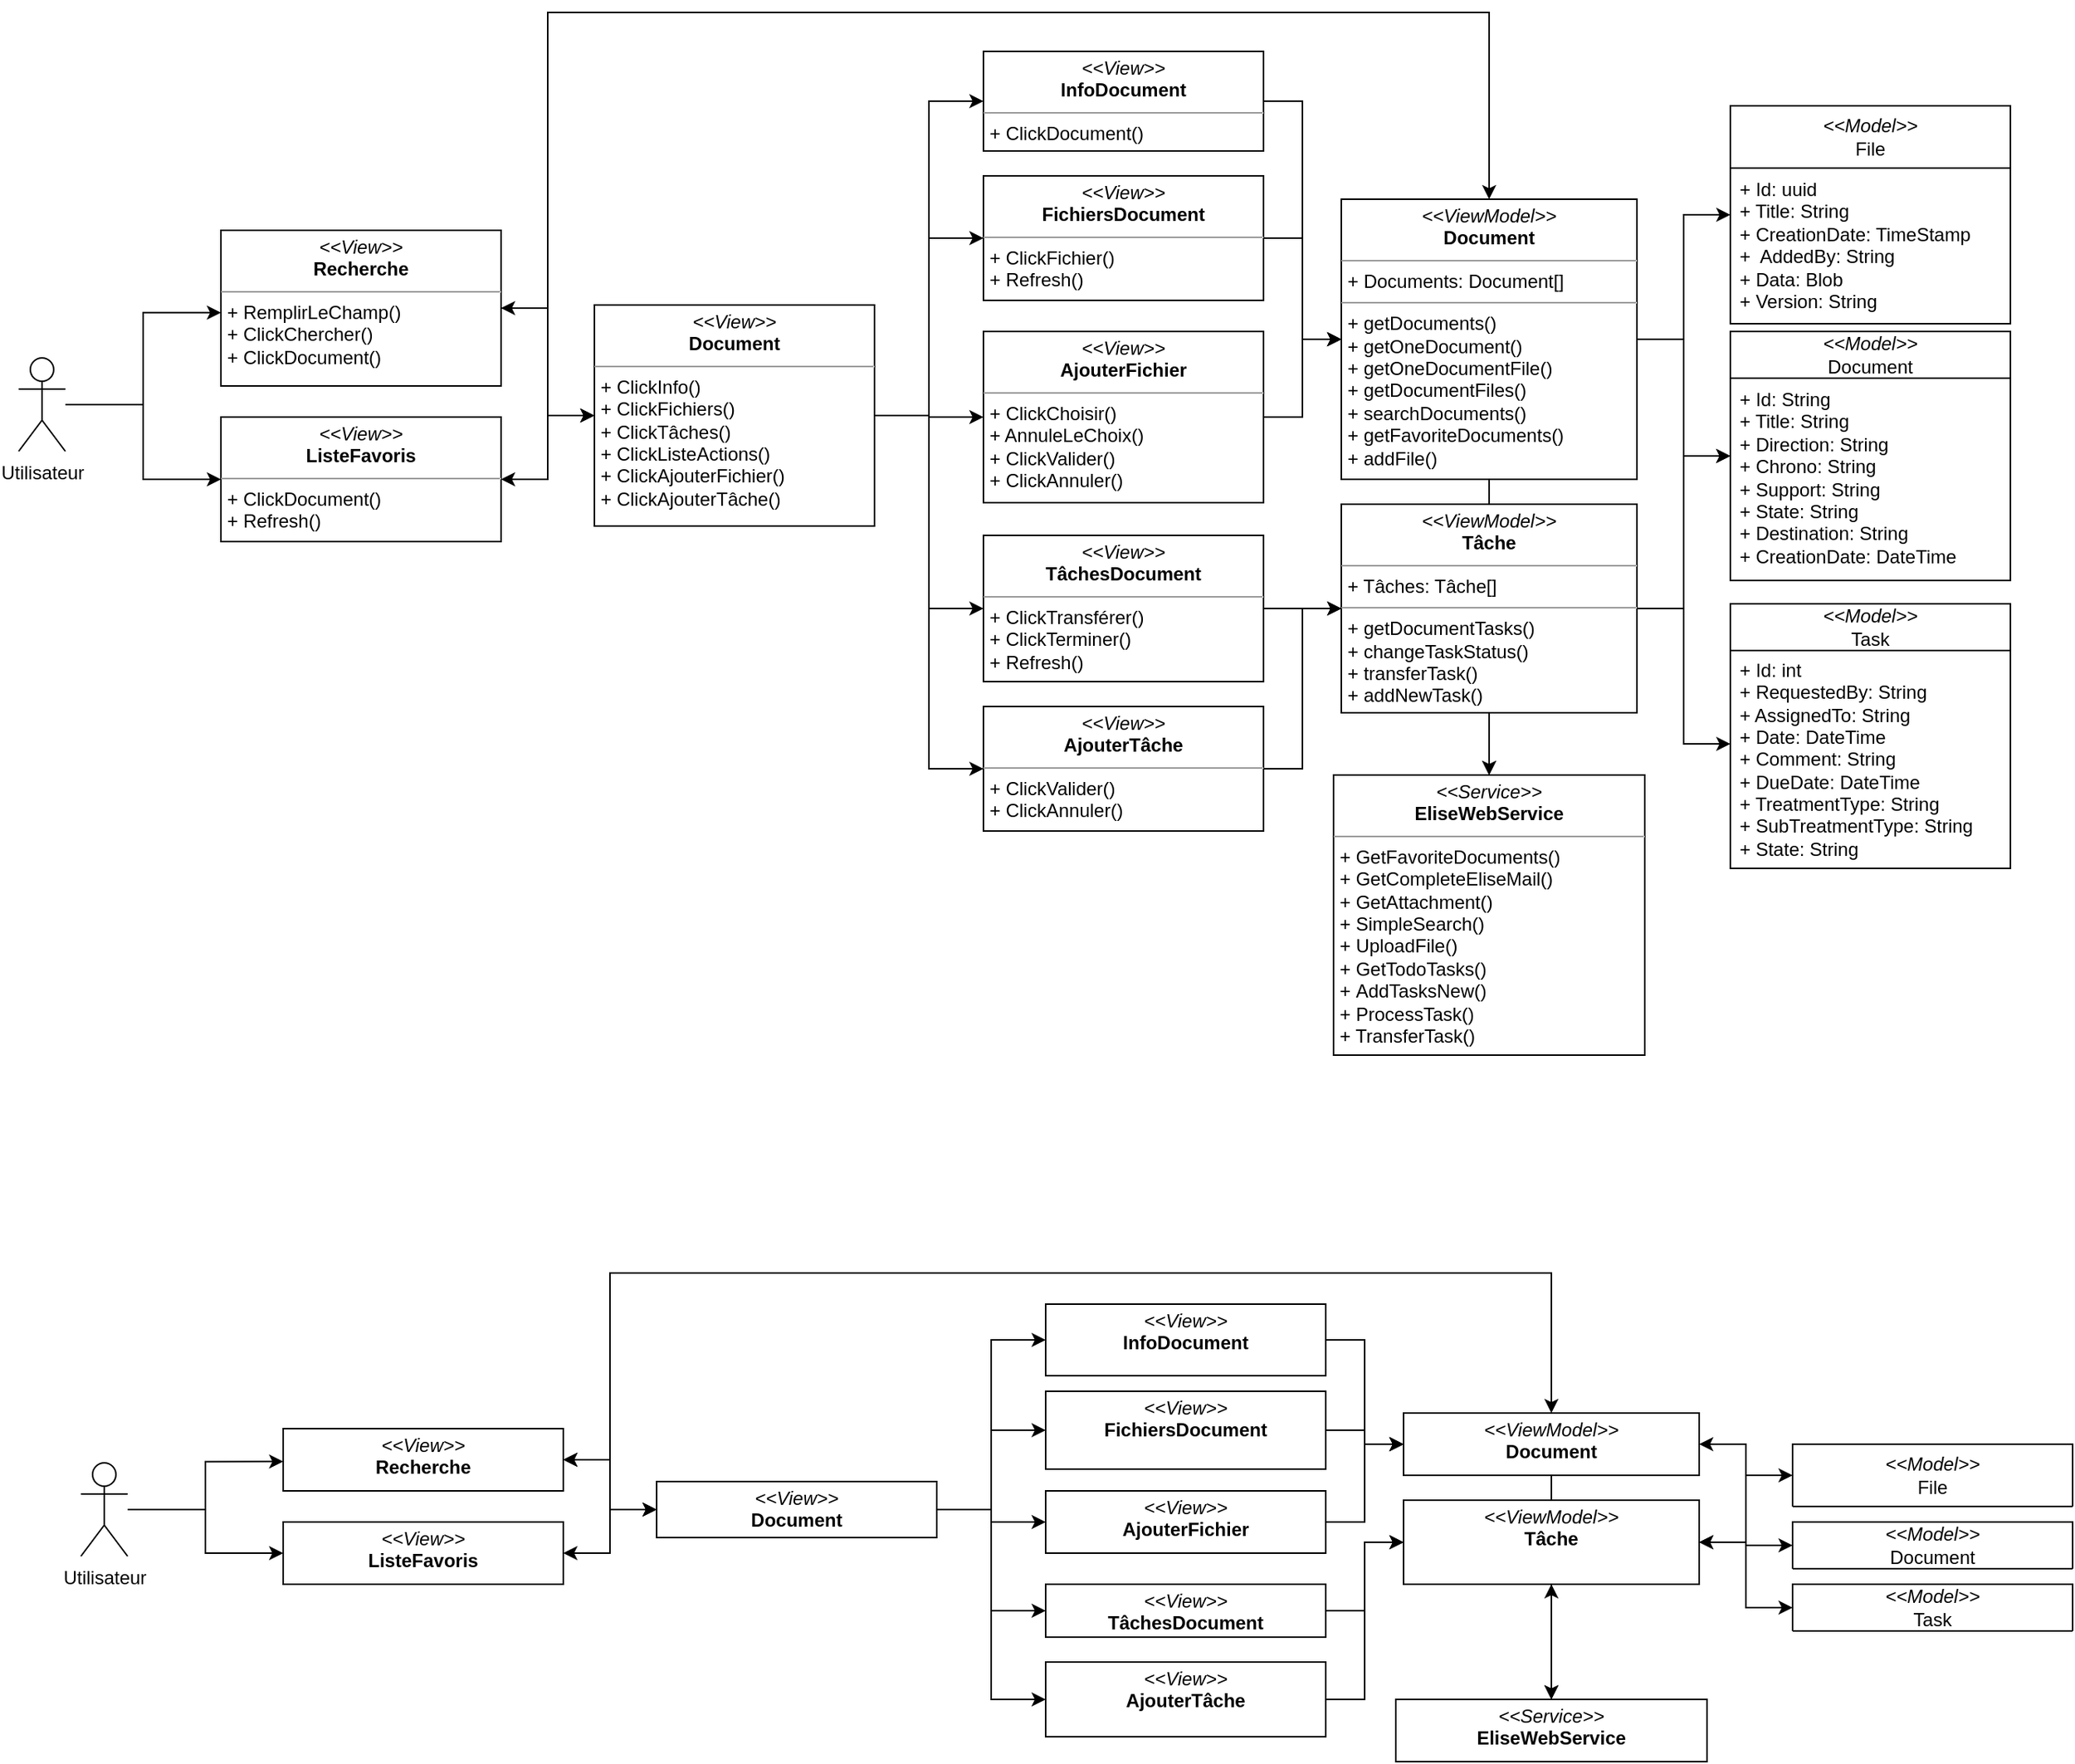 <mxfile version="21.1.2" type="device">
  <diagram name="Page-1" id="XX8N3Hjwu2qXaASmYmDw">
    <mxGraphModel dx="1968" dy="1280" grid="1" gridSize="10" guides="1" tooltips="1" connect="1" arrows="1" fold="1" page="1" pageScale="1" pageWidth="827" pageHeight="1169" math="0" shadow="0">
      <root>
        <mxCell id="0" />
        <mxCell id="1" parent="0" />
        <mxCell id="rMpXCEnxsmiDby_Q_mHy-1" style="edgeStyle=orthogonalEdgeStyle;rounded=0;orthogonalLoop=1;jettySize=auto;html=1;entryX=0;entryY=0.5;entryDx=0;entryDy=0;" parent="1" source="rMpXCEnxsmiDby_Q_mHy-2" target="rMpXCEnxsmiDby_Q_mHy-8" edge="1">
          <mxGeometry relative="1" as="geometry" />
        </mxCell>
        <mxCell id="rMpXCEnxsmiDby_Q_mHy-44" style="edgeStyle=orthogonalEdgeStyle;rounded=0;orthogonalLoop=1;jettySize=auto;html=1;entryX=0;entryY=0.529;entryDx=0;entryDy=0;entryPerimeter=0;" parent="1" source="rMpXCEnxsmiDby_Q_mHy-2" target="rMpXCEnxsmiDby_Q_mHy-43" edge="1">
          <mxGeometry relative="1" as="geometry" />
        </mxCell>
        <mxCell id="rMpXCEnxsmiDby_Q_mHy-2" value="Utilisateur" style="shape=umlActor;verticalLabelPosition=bottom;verticalAlign=top;html=1;outlineConnect=0;" parent="1" vertex="1">
          <mxGeometry x="60" y="262" width="30" height="60" as="geometry" />
        </mxCell>
        <mxCell id="rMpXCEnxsmiDby_Q_mHy-49" style="edgeStyle=orthogonalEdgeStyle;rounded=0;orthogonalLoop=1;jettySize=auto;html=1;entryX=0;entryY=0.5;entryDx=0;entryDy=0;startArrow=classic;startFill=1;" parent="1" source="rMpXCEnxsmiDby_Q_mHy-8" target="rMpXCEnxsmiDby_Q_mHy-47" edge="1">
          <mxGeometry relative="1" as="geometry" />
        </mxCell>
        <mxCell id="rMpXCEnxsmiDby_Q_mHy-8" value="&lt;p style=&quot;margin:0px;margin-top:4px;text-align:center;&quot;&gt;&lt;i&gt;&amp;lt;&amp;lt;View&amp;gt;&amp;gt;&lt;/i&gt;&lt;br&gt;&lt;b&gt;ListeFavoris&lt;/b&gt;&lt;/p&gt;&lt;hr style=&quot;border-color: var(--border-color);&quot; size=&quot;1&quot;&gt;&lt;p style=&quot;border-color: var(--border-color); margin: 0px 0px 0px 4px;&quot;&gt;+ ClickDocument()&lt;/p&gt;&lt;p style=&quot;border-color: var(--border-color); margin: 0px 0px 0px 4px;&quot;&gt;+ Refresh()&lt;/p&gt;" style="verticalAlign=top;align=left;overflow=fill;fontSize=12;fontFamily=Helvetica;html=1;whiteSpace=wrap;" parent="1" vertex="1">
          <mxGeometry x="190" y="300" width="180" height="80" as="geometry" />
        </mxCell>
        <mxCell id="rMpXCEnxsmiDby_Q_mHy-48" style="edgeStyle=orthogonalEdgeStyle;rounded=0;orthogonalLoop=1;jettySize=auto;html=1;startArrow=classic;startFill=1;" parent="1" source="rMpXCEnxsmiDby_Q_mHy-43" target="rMpXCEnxsmiDby_Q_mHy-47" edge="1">
          <mxGeometry relative="1" as="geometry" />
        </mxCell>
        <mxCell id="rMpXCEnxsmiDby_Q_mHy-75" style="edgeStyle=orthogonalEdgeStyle;rounded=0;orthogonalLoop=1;jettySize=auto;html=1;entryX=0.5;entryY=0;entryDx=0;entryDy=0;" parent="1" source="rMpXCEnxsmiDby_Q_mHy-43" target="rMpXCEnxsmiDby_Q_mHy-62" edge="1">
          <mxGeometry relative="1" as="geometry">
            <Array as="points">
              <mxPoint x="400" y="230" />
              <mxPoint x="400" y="40" />
              <mxPoint x="1005" y="40" />
            </Array>
          </mxGeometry>
        </mxCell>
        <mxCell id="rMpXCEnxsmiDby_Q_mHy-43" value="&lt;p style=&quot;margin:0px;margin-top:4px;text-align:center;&quot;&gt;&lt;i&gt;&amp;lt;&amp;lt;View&amp;gt;&amp;gt;&lt;/i&gt;&lt;br&gt;&lt;b&gt;Recherche&lt;/b&gt;&lt;/p&gt;&lt;hr style=&quot;border-color: var(--border-color);&quot; size=&quot;1&quot;&gt;&lt;p style=&quot;border-color: var(--border-color); margin: 0px 0px 0px 4px;&quot;&gt;+ RemplirLeChamp()&lt;/p&gt;&lt;p style=&quot;border-color: var(--border-color); margin: 0px 0px 0px 4px;&quot;&gt;+ ClickChercher()&lt;/p&gt;&lt;p style=&quot;border-color: var(--border-color); margin: 0px 0px 0px 4px;&quot;&gt;+ ClickDocument()&lt;/p&gt;" style="verticalAlign=top;align=left;overflow=fill;fontSize=12;fontFamily=Helvetica;html=1;whiteSpace=wrap;" parent="1" vertex="1">
          <mxGeometry x="190" y="180" width="180" height="100" as="geometry" />
        </mxCell>
        <mxCell id="rMpXCEnxsmiDby_Q_mHy-53" style="edgeStyle=orthogonalEdgeStyle;rounded=0;orthogonalLoop=1;jettySize=auto;html=1;entryX=0;entryY=0.5;entryDx=0;entryDy=0;" parent="1" source="rMpXCEnxsmiDby_Q_mHy-47" target="rMpXCEnxsmiDby_Q_mHy-51" edge="1">
          <mxGeometry relative="1" as="geometry" />
        </mxCell>
        <mxCell id="rMpXCEnxsmiDby_Q_mHy-54" style="edgeStyle=orthogonalEdgeStyle;rounded=0;orthogonalLoop=1;jettySize=auto;html=1;entryX=0;entryY=0.5;entryDx=0;entryDy=0;" parent="1" source="rMpXCEnxsmiDby_Q_mHy-47" target="rMpXCEnxsmiDby_Q_mHy-50" edge="1">
          <mxGeometry relative="1" as="geometry" />
        </mxCell>
        <mxCell id="rMpXCEnxsmiDby_Q_mHy-55" style="edgeStyle=orthogonalEdgeStyle;rounded=0;orthogonalLoop=1;jettySize=auto;html=1;entryX=0;entryY=0.5;entryDx=0;entryDy=0;" parent="1" source="rMpXCEnxsmiDby_Q_mHy-47" target="rMpXCEnxsmiDby_Q_mHy-52" edge="1">
          <mxGeometry relative="1" as="geometry" />
        </mxCell>
        <mxCell id="rMpXCEnxsmiDby_Q_mHy-59" style="edgeStyle=orthogonalEdgeStyle;rounded=0;orthogonalLoop=1;jettySize=auto;html=1;entryX=0;entryY=0.5;entryDx=0;entryDy=0;" parent="1" source="rMpXCEnxsmiDby_Q_mHy-47" target="rMpXCEnxsmiDby_Q_mHy-56" edge="1">
          <mxGeometry relative="1" as="geometry" />
        </mxCell>
        <mxCell id="rMpXCEnxsmiDby_Q_mHy-60" style="edgeStyle=orthogonalEdgeStyle;rounded=0;orthogonalLoop=1;jettySize=auto;html=1;entryX=0;entryY=0.5;entryDx=0;entryDy=0;" parent="1" source="rMpXCEnxsmiDby_Q_mHy-47" target="rMpXCEnxsmiDby_Q_mHy-57" edge="1">
          <mxGeometry relative="1" as="geometry" />
        </mxCell>
        <mxCell id="rMpXCEnxsmiDby_Q_mHy-47" value="&lt;p style=&quot;margin:0px;margin-top:4px;text-align:center;&quot;&gt;&lt;i&gt;&amp;lt;&amp;lt;View&amp;gt;&amp;gt;&lt;/i&gt;&lt;br&gt;&lt;b&gt;Document&lt;/b&gt;&lt;/p&gt;&lt;hr style=&quot;border-color: var(--border-color);&quot; size=&quot;1&quot;&gt;&lt;p style=&quot;border-color: var(--border-color); margin: 0px 0px 0px 4px;&quot;&gt;+ ClickInfo()&lt;/p&gt;&lt;p style=&quot;border-color: var(--border-color); margin: 0px 0px 0px 4px;&quot;&gt;+ ClickFichiers()&lt;/p&gt;&lt;p style=&quot;border-color: var(--border-color); margin: 0px 0px 0px 4px;&quot;&gt;+ ClickTâches()&lt;/p&gt;&lt;p style=&quot;border-color: var(--border-color); margin: 0px 0px 0px 4px;&quot;&gt;+ ClickListeActions()&lt;/p&gt;&lt;p style=&quot;border-color: var(--border-color); margin: 0px 0px 0px 4px;&quot;&gt;+ ClickAjouterFichier()&lt;/p&gt;&lt;p style=&quot;border-color: var(--border-color); margin: 0px 0px 0px 4px;&quot;&gt;+ ClickAjouterTâche()&lt;/p&gt;" style="verticalAlign=top;align=left;overflow=fill;fontSize=12;fontFamily=Helvetica;html=1;whiteSpace=wrap;" parent="1" vertex="1">
          <mxGeometry x="430" y="228" width="180" height="142" as="geometry" />
        </mxCell>
        <mxCell id="rMpXCEnxsmiDby_Q_mHy-72" style="edgeStyle=orthogonalEdgeStyle;rounded=0;orthogonalLoop=1;jettySize=auto;html=1;entryX=0;entryY=0.5;entryDx=0;entryDy=0;" parent="1" source="rMpXCEnxsmiDby_Q_mHy-50" target="rMpXCEnxsmiDby_Q_mHy-62" edge="1">
          <mxGeometry relative="1" as="geometry" />
        </mxCell>
        <mxCell id="rMpXCEnxsmiDby_Q_mHy-50" value="&lt;p style=&quot;margin:0px;margin-top:4px;text-align:center;&quot;&gt;&lt;i&gt;&amp;lt;&amp;lt;View&amp;gt;&amp;gt;&lt;/i&gt;&lt;br&gt;&lt;b&gt;InfoDocument&lt;/b&gt;&lt;/p&gt;&lt;hr style=&quot;border-color: var(--border-color);&quot; size=&quot;1&quot;&gt;&lt;p style=&quot;border-color: var(--border-color); margin: 0px 0px 0px 4px;&quot;&gt;+ ClickDocument()&lt;/p&gt;" style="verticalAlign=top;align=left;overflow=fill;fontSize=12;fontFamily=Helvetica;html=1;whiteSpace=wrap;" parent="1" vertex="1">
          <mxGeometry x="680" y="65" width="180" height="64" as="geometry" />
        </mxCell>
        <mxCell id="rMpXCEnxsmiDby_Q_mHy-71" style="edgeStyle=orthogonalEdgeStyle;rounded=0;orthogonalLoop=1;jettySize=auto;html=1;entryX=0;entryY=0.5;entryDx=0;entryDy=0;" parent="1" source="rMpXCEnxsmiDby_Q_mHy-51" target="rMpXCEnxsmiDby_Q_mHy-62" edge="1">
          <mxGeometry relative="1" as="geometry" />
        </mxCell>
        <mxCell id="rMpXCEnxsmiDby_Q_mHy-51" value="&lt;p style=&quot;margin:0px;margin-top:4px;text-align:center;&quot;&gt;&lt;i&gt;&amp;lt;&amp;lt;View&amp;gt;&amp;gt;&lt;/i&gt;&lt;br&gt;&lt;b&gt;FichiersDocument&lt;/b&gt;&lt;/p&gt;&lt;hr style=&quot;border-color: var(--border-color);&quot; size=&quot;1&quot;&gt;&lt;p style=&quot;border-color: var(--border-color); margin: 0px 0px 0px 4px;&quot;&gt;+ ClickFichier()&lt;/p&gt;&lt;p style=&quot;border-color: var(--border-color); margin: 0px 0px 0px 4px;&quot;&gt;+ Refresh()&lt;/p&gt;" style="verticalAlign=top;align=left;overflow=fill;fontSize=12;fontFamily=Helvetica;html=1;whiteSpace=wrap;" parent="1" vertex="1">
          <mxGeometry x="680" y="145" width="180" height="80" as="geometry" />
        </mxCell>
        <mxCell id="rMpXCEnxsmiDby_Q_mHy-70" style="edgeStyle=orthogonalEdgeStyle;rounded=0;orthogonalLoop=1;jettySize=auto;html=1;entryX=0;entryY=0.5;entryDx=0;entryDy=0;" parent="1" source="rMpXCEnxsmiDby_Q_mHy-52" target="rMpXCEnxsmiDby_Q_mHy-68" edge="1">
          <mxGeometry relative="1" as="geometry" />
        </mxCell>
        <mxCell id="rMpXCEnxsmiDby_Q_mHy-52" value="&lt;p style=&quot;margin:0px;margin-top:4px;text-align:center;&quot;&gt;&lt;i&gt;&amp;lt;&amp;lt;View&amp;gt;&amp;gt;&lt;/i&gt;&lt;br&gt;&lt;b&gt;TâchesDocument&lt;/b&gt;&lt;/p&gt;&lt;hr style=&quot;border-color: var(--border-color);&quot; size=&quot;1&quot;&gt;&lt;p style=&quot;border-color: var(--border-color); margin: 0px 0px 0px 4px;&quot;&gt;+ ClickTransférer()&lt;/p&gt;&lt;p style=&quot;border-color: var(--border-color); margin: 0px 0px 0px 4px;&quot;&gt;+ ClickTerminer()&lt;/p&gt;&lt;p style=&quot;border-color: var(--border-color); margin: 0px 0px 0px 4px;&quot;&gt;&lt;span style=&quot;background-color: initial;&quot;&gt;+ Refresh()&lt;/span&gt;&lt;/p&gt;" style="verticalAlign=top;align=left;overflow=fill;fontSize=12;fontFamily=Helvetica;html=1;whiteSpace=wrap;" parent="1" vertex="1">
          <mxGeometry x="680" y="376" width="180" height="94" as="geometry" />
        </mxCell>
        <mxCell id="rMpXCEnxsmiDby_Q_mHy-73" style="edgeStyle=orthogonalEdgeStyle;rounded=0;orthogonalLoop=1;jettySize=auto;html=1;entryX=0;entryY=0.5;entryDx=0;entryDy=0;" parent="1" source="rMpXCEnxsmiDby_Q_mHy-56" target="rMpXCEnxsmiDby_Q_mHy-68" edge="1">
          <mxGeometry relative="1" as="geometry" />
        </mxCell>
        <mxCell id="rMpXCEnxsmiDby_Q_mHy-56" value="&lt;p style=&quot;margin:0px;margin-top:4px;text-align:center;&quot;&gt;&lt;i&gt;&amp;lt;&amp;lt;View&amp;gt;&amp;gt;&lt;/i&gt;&lt;br&gt;&lt;b&gt;AjouterTâche&lt;/b&gt;&lt;/p&gt;&lt;hr style=&quot;border-color: var(--border-color);&quot; size=&quot;1&quot;&gt;&lt;p style=&quot;border-color: var(--border-color); margin: 0px 0px 0px 4px;&quot;&gt;&lt;span style=&quot;background-color: initial;&quot;&gt;+ ClickValider()&lt;/span&gt;&lt;br&gt;&lt;/p&gt;&lt;p style=&quot;border-color: var(--border-color); margin: 0px 0px 0px 4px;&quot;&gt;+ ClickAnnuler()&lt;/p&gt;" style="verticalAlign=top;align=left;overflow=fill;fontSize=12;fontFamily=Helvetica;html=1;whiteSpace=wrap;" parent="1" vertex="1">
          <mxGeometry x="680" y="486" width="180" height="80" as="geometry" />
        </mxCell>
        <mxCell id="rMpXCEnxsmiDby_Q_mHy-74" style="edgeStyle=orthogonalEdgeStyle;rounded=0;orthogonalLoop=1;jettySize=auto;html=1;entryX=0;entryY=0.5;entryDx=0;entryDy=0;" parent="1" source="rMpXCEnxsmiDby_Q_mHy-57" target="rMpXCEnxsmiDby_Q_mHy-62" edge="1">
          <mxGeometry relative="1" as="geometry" />
        </mxCell>
        <mxCell id="rMpXCEnxsmiDby_Q_mHy-57" value="&lt;p style=&quot;margin:0px;margin-top:4px;text-align:center;&quot;&gt;&lt;i&gt;&amp;lt;&amp;lt;View&amp;gt;&amp;gt;&lt;/i&gt;&lt;br&gt;&lt;b&gt;AjouterFichier&lt;/b&gt;&lt;/p&gt;&lt;hr style=&quot;border-color: var(--border-color);&quot; size=&quot;1&quot;&gt;&lt;p style=&quot;border-color: var(--border-color); margin: 0px 0px 0px 4px;&quot;&gt;+ ClickChoisir()&lt;/p&gt;&lt;p style=&quot;border-color: var(--border-color); margin: 0px 0px 0px 4px;&quot;&gt;+ AnnuleLeChoix()&lt;/p&gt;&lt;p style=&quot;border-color: var(--border-color); margin: 0px 0px 0px 4px;&quot;&gt;&lt;span style=&quot;background-color: initial;&quot;&gt;+ ClickValider()&lt;/span&gt;&lt;/p&gt;&lt;p style=&quot;border-color: var(--border-color); margin: 0px 0px 0px 4px;&quot;&gt;&lt;span style=&quot;background-color: initial;&quot;&gt;+ ClickAnnuler()&lt;/span&gt;&lt;/p&gt;" style="verticalAlign=top;align=left;overflow=fill;fontSize=12;fontFamily=Helvetica;html=1;whiteSpace=wrap;" parent="1" vertex="1">
          <mxGeometry x="680" y="245" width="180" height="110" as="geometry" />
        </mxCell>
        <mxCell id="mtVMC8XRmuhXqLOqdGsZ-58" style="edgeStyle=orthogonalEdgeStyle;rounded=0;orthogonalLoop=1;jettySize=auto;html=1;" parent="1" source="rMpXCEnxsmiDby_Q_mHy-62" target="mtVMC8XRmuhXqLOqdGsZ-28" edge="1">
          <mxGeometry relative="1" as="geometry" />
        </mxCell>
        <mxCell id="mtVMC8XRmuhXqLOqdGsZ-59" style="edgeStyle=orthogonalEdgeStyle;rounded=0;orthogonalLoop=1;jettySize=auto;html=1;" parent="1" source="rMpXCEnxsmiDby_Q_mHy-62" target="mtVMC8XRmuhXqLOqdGsZ-1" edge="1">
          <mxGeometry relative="1" as="geometry" />
        </mxCell>
        <mxCell id="mtVMC8XRmuhXqLOqdGsZ-65" style="edgeStyle=orthogonalEdgeStyle;rounded=0;orthogonalLoop=1;jettySize=auto;html=1;" parent="1" source="rMpXCEnxsmiDby_Q_mHy-62" target="mtVMC8XRmuhXqLOqdGsZ-63" edge="1">
          <mxGeometry relative="1" as="geometry" />
        </mxCell>
        <mxCell id="rMpXCEnxsmiDby_Q_mHy-62" value="&lt;p style=&quot;margin:0px;margin-top:4px;text-align:center;&quot;&gt;&lt;i&gt;&amp;lt;&amp;lt;ViewModel&amp;gt;&amp;gt;&lt;/i&gt;&lt;br&gt;&lt;b&gt;Document&lt;/b&gt;&lt;/p&gt;&lt;hr size=&quot;1&quot;&gt;&lt;p style=&quot;margin:0px;margin-left:4px;&quot;&gt;+ Documents: Document[]&lt;br&gt;&lt;/p&gt;&lt;hr size=&quot;1&quot;&gt;&lt;p style=&quot;margin:0px;margin-left:4px;&quot;&gt;+ getDocuments()&lt;/p&gt;&lt;p style=&quot;margin:0px;margin-left:4px;&quot;&gt;+ getOneDocument()&lt;/p&gt;&lt;p style=&quot;margin:0px;margin-left:4px;&quot;&gt;+ getOneDocumentFile()&lt;/p&gt;&lt;p style=&quot;margin:0px;margin-left:4px;&quot;&gt;+ getDocumentFiles()&lt;/p&gt;&lt;p style=&quot;margin:0px;margin-left:4px;&quot;&gt;+ searchDocuments()&lt;/p&gt;&lt;p style=&quot;margin:0px;margin-left:4px;&quot;&gt;+ getFavoriteDocuments()&lt;/p&gt;&lt;p style=&quot;margin:0px;margin-left:4px;&quot;&gt;+ addFile()&lt;/p&gt;" style="verticalAlign=top;align=left;overflow=fill;fontSize=12;fontFamily=Helvetica;html=1;whiteSpace=wrap;" parent="1" vertex="1">
          <mxGeometry x="910" y="160" width="190" height="180" as="geometry" />
        </mxCell>
        <mxCell id="mtVMC8XRmuhXqLOqdGsZ-60" style="edgeStyle=orthogonalEdgeStyle;rounded=0;orthogonalLoop=1;jettySize=auto;html=1;" parent="1" source="rMpXCEnxsmiDby_Q_mHy-68" target="mtVMC8XRmuhXqLOqdGsZ-15" edge="1">
          <mxGeometry relative="1" as="geometry">
            <Array as="points">
              <mxPoint x="1130" y="423" />
              <mxPoint x="1130" y="510" />
            </Array>
          </mxGeometry>
        </mxCell>
        <mxCell id="mtVMC8XRmuhXqLOqdGsZ-62" style="edgeStyle=orthogonalEdgeStyle;rounded=0;orthogonalLoop=1;jettySize=auto;html=1;" parent="1" source="rMpXCEnxsmiDby_Q_mHy-68" target="mtVMC8XRmuhXqLOqdGsZ-1" edge="1">
          <mxGeometry relative="1" as="geometry" />
        </mxCell>
        <mxCell id="mtVMC8XRmuhXqLOqdGsZ-64" style="edgeStyle=orthogonalEdgeStyle;rounded=0;orthogonalLoop=1;jettySize=auto;html=1;entryX=0.5;entryY=0;entryDx=0;entryDy=0;" parent="1" source="rMpXCEnxsmiDby_Q_mHy-68" target="mtVMC8XRmuhXqLOqdGsZ-63" edge="1">
          <mxGeometry relative="1" as="geometry" />
        </mxCell>
        <mxCell id="rMpXCEnxsmiDby_Q_mHy-68" value="&lt;p style=&quot;margin:0px;margin-top:4px;text-align:center;&quot;&gt;&lt;i&gt;&amp;lt;&amp;lt;ViewModel&amp;gt;&amp;gt;&lt;/i&gt;&lt;br&gt;&lt;b&gt;Tâche&lt;/b&gt;&lt;/p&gt;&lt;hr size=&quot;1&quot;&gt;&lt;p style=&quot;margin:0px;margin-left:4px;&quot;&gt;+ Tâches: Tâche[]&lt;br&gt;&lt;/p&gt;&lt;hr size=&quot;1&quot;&gt;&lt;p style=&quot;margin:0px;margin-left:4px;&quot;&gt;+ getDocumentTasks()&lt;/p&gt;&lt;p style=&quot;margin:0px;margin-left:4px;&quot;&gt;+ changeTaskStatus()&lt;/p&gt;&lt;p style=&quot;margin:0px;margin-left:4px;&quot;&gt;+ transferTask()&lt;/p&gt;&lt;p style=&quot;margin:0px;margin-left:4px;&quot;&gt;+ addNewTask()&lt;/p&gt;" style="verticalAlign=top;align=left;overflow=fill;fontSize=12;fontFamily=Helvetica;html=1;whiteSpace=wrap;" parent="1" vertex="1">
          <mxGeometry x="910" y="356" width="190" height="134" as="geometry" />
        </mxCell>
        <mxCell id="mtVMC8XRmuhXqLOqdGsZ-1" value="&lt;i style=&quot;border-color: var(--border-color);&quot;&gt;&amp;lt;&amp;lt;Model&amp;gt;&amp;gt;&lt;/i&gt;&lt;br style=&quot;border-color: var(--border-color);&quot;&gt;Document" style="swimlane;fontStyle=0;childLayout=stackLayout;horizontal=1;startSize=30;fillColor=none;horizontalStack=0;resizeParent=1;resizeParentMax=0;resizeLast=0;collapsible=1;marginBottom=0;whiteSpace=wrap;html=1;rounded=0;shadow=0;glass=0;" parent="1" vertex="1">
          <mxGeometry x="1160" y="245" width="180" height="160" as="geometry" />
        </mxCell>
        <mxCell id="mtVMC8XRmuhXqLOqdGsZ-2" value="+ Id: String&lt;br&gt;+ Title: String&lt;br style=&quot;border-color: var(--border-color);&quot;&gt;+ Direction: String&lt;br style=&quot;border-color: var(--border-color);&quot;&gt;+ Chrono: String&lt;br style=&quot;border-color: var(--border-color);&quot;&gt;+ Support: String&lt;br style=&quot;border-color: var(--border-color);&quot;&gt;+ State: String&lt;br style=&quot;border-color: var(--border-color);&quot;&gt;+ Destination: String&lt;br style=&quot;border-color: var(--border-color);&quot;&gt;+ CreationDate:&amp;nbsp;DateTime" style="text;strokeColor=none;fillColor=none;align=left;verticalAlign=top;spacingLeft=4;spacingRight=4;overflow=hidden;rotatable=0;points=[[0,0.5],[1,0.5]];portConstraint=eastwest;whiteSpace=wrap;html=1;rounded=0;shadow=0;glass=0;" parent="mtVMC8XRmuhXqLOqdGsZ-1" vertex="1">
          <mxGeometry y="30" width="180" height="130" as="geometry" />
        </mxCell>
        <mxCell id="mtVMC8XRmuhXqLOqdGsZ-15" value="&lt;i style=&quot;border-color: var(--border-color);&quot;&gt;&amp;lt;&amp;lt;Model&amp;gt;&amp;gt;&lt;/i&gt;&lt;br style=&quot;border-color: var(--border-color);&quot;&gt;Task" style="swimlane;fontStyle=0;childLayout=stackLayout;horizontal=1;startSize=30;horizontalStack=0;resizeParent=1;resizeParentMax=0;resizeLast=0;collapsible=1;marginBottom=0;whiteSpace=wrap;html=1;" parent="1" vertex="1">
          <mxGeometry x="1160" y="420" width="180" height="170" as="geometry" />
        </mxCell>
        <mxCell id="mtVMC8XRmuhXqLOqdGsZ-16" value="+ Id: int&lt;br&gt;+ RequestedBy: String&lt;br style=&quot;border-color: var(--border-color);&quot;&gt;+ AssignedTo: String&lt;br style=&quot;border-color: var(--border-color);&quot;&gt;+ Date: DateTime&lt;br style=&quot;border-color: var(--border-color);&quot;&gt;+ Comment: String&lt;br style=&quot;border-color: var(--border-color);&quot;&gt;+ DueDate: DateTime&lt;br style=&quot;border-color: var(--border-color);&quot;&gt;+ TreatmentType: String&lt;br style=&quot;border-color: var(--border-color);&quot;&gt;+ SubTreatmentType: String&lt;br style=&quot;border-color: var(--border-color);&quot;&gt;+ State: String" style="text;strokeColor=none;fillColor=none;align=left;verticalAlign=middle;spacingLeft=4;spacingRight=4;overflow=hidden;points=[[0,0.5],[1,0.5]];portConstraint=eastwest;rotatable=0;whiteSpace=wrap;html=1;" parent="mtVMC8XRmuhXqLOqdGsZ-15" vertex="1">
          <mxGeometry y="30" width="180" height="140" as="geometry" />
        </mxCell>
        <mxCell id="mtVMC8XRmuhXqLOqdGsZ-28" value="&lt;i style=&quot;border-color: var(--border-color);&quot;&gt;&amp;lt;&amp;lt;Model&amp;gt;&amp;gt;&lt;/i&gt;&lt;br style=&quot;border-color: var(--border-color);&quot;&gt;File" style="swimlane;fontStyle=0;childLayout=stackLayout;horizontal=1;startSize=40;fillColor=none;horizontalStack=0;resizeParent=1;resizeParentMax=0;resizeLast=0;collapsible=1;marginBottom=0;whiteSpace=wrap;html=1;rounded=0;shadow=0;glass=0;" parent="1" vertex="1">
          <mxGeometry x="1160" y="100" width="180" height="140" as="geometry" />
        </mxCell>
        <mxCell id="mtVMC8XRmuhXqLOqdGsZ-29" value="+ Id: uuid&lt;br&gt;+ Title: String&lt;br style=&quot;border-color: var(--border-color);&quot;&gt;+ CreationDate: TimeStamp&lt;br style=&quot;border-color: var(--border-color);&quot;&gt;+&amp;nbsp; AddedBy: String&lt;br style=&quot;border-color: var(--border-color);&quot;&gt;+ Data: Blob&lt;br style=&quot;border-color: var(--border-color);&quot;&gt;+ Version: String" style="text;strokeColor=none;fillColor=none;align=left;verticalAlign=top;spacingLeft=4;spacingRight=4;overflow=hidden;rotatable=0;points=[[0,0.5],[1,0.5]];portConstraint=eastwest;whiteSpace=wrap;html=1;rounded=0;shadow=0;glass=0;" parent="mtVMC8XRmuhXqLOqdGsZ-28" vertex="1">
          <mxGeometry y="40" width="180" height="100" as="geometry" />
        </mxCell>
        <mxCell id="mtVMC8XRmuhXqLOqdGsZ-63" value="&lt;p style=&quot;margin:0px;margin-top:4px;text-align:center;&quot;&gt;&lt;i&gt;&amp;lt;&amp;lt;Service&amp;gt;&amp;gt;&lt;/i&gt;&lt;br&gt;&lt;b&gt;EliseWebService&lt;/b&gt;&lt;/p&gt;&lt;hr size=&quot;1&quot;&gt;&lt;p style=&quot;margin:0px;margin-left:4px;&quot;&gt;&lt;/p&gt;&lt;p style=&quot;margin:0px;margin-left:4px;&quot;&gt;+ GetFavoriteDocuments()&lt;/p&gt;&lt;p style=&quot;margin:0px;margin-left:4px;&quot;&gt;+ GetCompleteEliseMail()&lt;/p&gt;&lt;p style=&quot;margin:0px;margin-left:4px;&quot;&gt;+ GetAttachment()&lt;/p&gt;&lt;p style=&quot;margin:0px;margin-left:4px;&quot;&gt;+ SimpleSearch()&lt;/p&gt;&lt;p style=&quot;margin:0px;margin-left:4px;&quot;&gt;+ UploadFile()&lt;/p&gt;&lt;p style=&quot;margin:0px;margin-left:4px;&quot;&gt;+ GetTodoTasks()&lt;/p&gt;&lt;p style=&quot;margin:0px;margin-left:4px;&quot;&gt;+&amp;nbsp;AddTasksNew()&lt;/p&gt;&lt;p style=&quot;margin:0px;margin-left:4px;&quot;&gt;+ ProcessTask()&lt;/p&gt;&lt;p style=&quot;margin:0px;margin-left:4px;&quot;&gt;+ TransferTask()&lt;/p&gt;" style="verticalAlign=top;align=left;overflow=fill;fontSize=12;fontFamily=Helvetica;html=1;whiteSpace=wrap;" parent="1" vertex="1">
          <mxGeometry x="905" y="530" width="200" height="180" as="geometry" />
        </mxCell>
        <mxCell id="mtVMC8XRmuhXqLOqdGsZ-105" style="edgeStyle=orthogonalEdgeStyle;rounded=0;orthogonalLoop=1;jettySize=auto;html=1;entryX=0;entryY=0.5;entryDx=0;entryDy=0;" parent="1" source="mtVMC8XRmuhXqLOqdGsZ-107" target="mtVMC8XRmuhXqLOqdGsZ-109" edge="1">
          <mxGeometry relative="1" as="geometry" />
        </mxCell>
        <mxCell id="mtVMC8XRmuhXqLOqdGsZ-106" style="edgeStyle=orthogonalEdgeStyle;rounded=0;orthogonalLoop=1;jettySize=auto;html=1;entryX=0;entryY=0.529;entryDx=0;entryDy=0;entryPerimeter=0;" parent="1" source="mtVMC8XRmuhXqLOqdGsZ-107" target="mtVMC8XRmuhXqLOqdGsZ-112" edge="1">
          <mxGeometry relative="1" as="geometry" />
        </mxCell>
        <mxCell id="mtVMC8XRmuhXqLOqdGsZ-107" value="Utilisateur" style="shape=umlActor;verticalLabelPosition=bottom;verticalAlign=top;html=1;outlineConnect=0;" parent="1" vertex="1">
          <mxGeometry x="100" y="972" width="30" height="60" as="geometry" />
        </mxCell>
        <mxCell id="mtVMC8XRmuhXqLOqdGsZ-108" style="edgeStyle=orthogonalEdgeStyle;rounded=0;orthogonalLoop=1;jettySize=auto;html=1;entryX=0;entryY=0.5;entryDx=0;entryDy=0;startArrow=classic;startFill=1;" parent="1" source="mtVMC8XRmuhXqLOqdGsZ-109" target="mtVMC8XRmuhXqLOqdGsZ-118" edge="1">
          <mxGeometry relative="1" as="geometry" />
        </mxCell>
        <mxCell id="mtVMC8XRmuhXqLOqdGsZ-109" value="&lt;p style=&quot;margin:0px;margin-top:4px;text-align:center;&quot;&gt;&lt;i&gt;&amp;lt;&amp;lt;View&amp;gt;&amp;gt;&lt;/i&gt;&lt;br&gt;&lt;b&gt;ListeFavoris&lt;/b&gt;&lt;/p&gt;&lt;p style=&quot;border-color: var(--border-color); margin: 0px 0px 0px 4px;&quot;&gt;&lt;br&gt;&lt;/p&gt;" style="verticalAlign=top;align=left;overflow=fill;fontSize=12;fontFamily=Helvetica;html=1;whiteSpace=wrap;" parent="1" vertex="1">
          <mxGeometry x="230" y="1010" width="180" height="40" as="geometry" />
        </mxCell>
        <mxCell id="mtVMC8XRmuhXqLOqdGsZ-110" style="edgeStyle=orthogonalEdgeStyle;rounded=0;orthogonalLoop=1;jettySize=auto;html=1;startArrow=classic;startFill=1;" parent="1" source="mtVMC8XRmuhXqLOqdGsZ-112" target="mtVMC8XRmuhXqLOqdGsZ-118" edge="1">
          <mxGeometry relative="1" as="geometry" />
        </mxCell>
        <mxCell id="mtVMC8XRmuhXqLOqdGsZ-111" style="edgeStyle=orthogonalEdgeStyle;rounded=0;orthogonalLoop=1;jettySize=auto;html=1;entryX=0.5;entryY=0;entryDx=0;entryDy=0;startArrow=classic;startFill=1;" parent="1" source="mtVMC8XRmuhXqLOqdGsZ-112" target="mtVMC8XRmuhXqLOqdGsZ-132" edge="1">
          <mxGeometry relative="1" as="geometry">
            <Array as="points">
              <mxPoint x="440" y="970" />
              <mxPoint x="440" y="850" />
              <mxPoint x="1045" y="850" />
            </Array>
          </mxGeometry>
        </mxCell>
        <mxCell id="mtVMC8XRmuhXqLOqdGsZ-112" value="&lt;p style=&quot;margin:0px;margin-top:4px;text-align:center;&quot;&gt;&lt;i&gt;&amp;lt;&amp;lt;View&amp;gt;&amp;gt;&lt;/i&gt;&lt;br&gt;&lt;b&gt;Recherche&lt;/b&gt;&lt;/p&gt;" style="verticalAlign=top;align=left;overflow=fill;fontSize=12;fontFamily=Helvetica;html=1;whiteSpace=wrap;" parent="1" vertex="1">
          <mxGeometry x="230" y="950" width="180" height="40" as="geometry" />
        </mxCell>
        <mxCell id="mtVMC8XRmuhXqLOqdGsZ-113" style="edgeStyle=orthogonalEdgeStyle;rounded=0;orthogonalLoop=1;jettySize=auto;html=1;entryX=0;entryY=0.5;entryDx=0;entryDy=0;" parent="1" source="mtVMC8XRmuhXqLOqdGsZ-118" target="mtVMC8XRmuhXqLOqdGsZ-122" edge="1">
          <mxGeometry relative="1" as="geometry" />
        </mxCell>
        <mxCell id="mtVMC8XRmuhXqLOqdGsZ-114" style="edgeStyle=orthogonalEdgeStyle;rounded=0;orthogonalLoop=1;jettySize=auto;html=1;entryX=0;entryY=0.5;entryDx=0;entryDy=0;" parent="1" source="mtVMC8XRmuhXqLOqdGsZ-118" target="mtVMC8XRmuhXqLOqdGsZ-120" edge="1">
          <mxGeometry relative="1" as="geometry" />
        </mxCell>
        <mxCell id="mtVMC8XRmuhXqLOqdGsZ-115" style="edgeStyle=orthogonalEdgeStyle;rounded=0;orthogonalLoop=1;jettySize=auto;html=1;entryX=0;entryY=0.5;entryDx=0;entryDy=0;" parent="1" source="mtVMC8XRmuhXqLOqdGsZ-118" target="mtVMC8XRmuhXqLOqdGsZ-124" edge="1">
          <mxGeometry relative="1" as="geometry" />
        </mxCell>
        <mxCell id="mtVMC8XRmuhXqLOqdGsZ-116" style="edgeStyle=orthogonalEdgeStyle;rounded=0;orthogonalLoop=1;jettySize=auto;html=1;entryX=0;entryY=0.5;entryDx=0;entryDy=0;" parent="1" source="mtVMC8XRmuhXqLOqdGsZ-118" target="mtVMC8XRmuhXqLOqdGsZ-126" edge="1">
          <mxGeometry relative="1" as="geometry" />
        </mxCell>
        <mxCell id="mtVMC8XRmuhXqLOqdGsZ-117" style="edgeStyle=orthogonalEdgeStyle;rounded=0;orthogonalLoop=1;jettySize=auto;html=1;entryX=0;entryY=0.5;entryDx=0;entryDy=0;" parent="1" source="mtVMC8XRmuhXqLOqdGsZ-118" target="mtVMC8XRmuhXqLOqdGsZ-128" edge="1">
          <mxGeometry relative="1" as="geometry" />
        </mxCell>
        <mxCell id="mtVMC8XRmuhXqLOqdGsZ-118" value="&lt;p style=&quot;margin:0px;margin-top:4px;text-align:center;&quot;&gt;&lt;i&gt;&amp;lt;&amp;lt;View&amp;gt;&amp;gt;&lt;/i&gt;&lt;br&gt;&lt;b&gt;Document&lt;/b&gt;&lt;/p&gt;&lt;p style=&quot;border-color: var(--border-color); margin: 0px 0px 0px 4px;&quot;&gt;&lt;br&gt;&lt;/p&gt;" style="verticalAlign=top;align=left;overflow=fill;fontSize=12;fontFamily=Helvetica;html=1;whiteSpace=wrap;" parent="1" vertex="1">
          <mxGeometry x="470" y="984" width="180" height="36" as="geometry" />
        </mxCell>
        <mxCell id="mtVMC8XRmuhXqLOqdGsZ-119" style="edgeStyle=orthogonalEdgeStyle;rounded=0;orthogonalLoop=1;jettySize=auto;html=1;entryX=0;entryY=0.5;entryDx=0;entryDy=0;" parent="1" source="mtVMC8XRmuhXqLOqdGsZ-120" target="mtVMC8XRmuhXqLOqdGsZ-132" edge="1">
          <mxGeometry relative="1" as="geometry" />
        </mxCell>
        <mxCell id="mtVMC8XRmuhXqLOqdGsZ-120" value="&lt;p style=&quot;margin:0px;margin-top:4px;text-align:center;&quot;&gt;&lt;i&gt;&amp;lt;&amp;lt;View&amp;gt;&amp;gt;&lt;/i&gt;&lt;br&gt;&lt;b&gt;InfoDocument&lt;/b&gt;&lt;/p&gt;&lt;p style=&quot;border-color: var(--border-color); margin: 0px 0px 0px 4px;&quot;&gt;&lt;br&gt;&lt;/p&gt;" style="verticalAlign=top;align=left;overflow=fill;fontSize=12;fontFamily=Helvetica;html=1;whiteSpace=wrap;" parent="1" vertex="1">
          <mxGeometry x="720" y="870" width="180" height="46" as="geometry" />
        </mxCell>
        <mxCell id="mtVMC8XRmuhXqLOqdGsZ-121" style="edgeStyle=orthogonalEdgeStyle;rounded=0;orthogonalLoop=1;jettySize=auto;html=1;entryX=0;entryY=0.5;entryDx=0;entryDy=0;" parent="1" source="mtVMC8XRmuhXqLOqdGsZ-122" target="mtVMC8XRmuhXqLOqdGsZ-132" edge="1">
          <mxGeometry relative="1" as="geometry" />
        </mxCell>
        <mxCell id="mtVMC8XRmuhXqLOqdGsZ-122" value="&lt;p style=&quot;margin:0px;margin-top:4px;text-align:center;&quot;&gt;&lt;i&gt;&amp;lt;&amp;lt;View&amp;gt;&amp;gt;&lt;/i&gt;&lt;br&gt;&lt;b&gt;FichiersDocument&lt;/b&gt;&lt;/p&gt;&lt;p style=&quot;border-color: var(--border-color); margin: 0px 0px 0px 4px;&quot;&gt;&lt;br&gt;&lt;/p&gt;" style="verticalAlign=top;align=left;overflow=fill;fontSize=12;fontFamily=Helvetica;html=1;whiteSpace=wrap;" parent="1" vertex="1">
          <mxGeometry x="720" y="926" width="180" height="50" as="geometry" />
        </mxCell>
        <mxCell id="mtVMC8XRmuhXqLOqdGsZ-123" style="edgeStyle=orthogonalEdgeStyle;rounded=0;orthogonalLoop=1;jettySize=auto;html=1;entryX=0;entryY=0.5;entryDx=0;entryDy=0;" parent="1" source="mtVMC8XRmuhXqLOqdGsZ-124" target="mtVMC8XRmuhXqLOqdGsZ-136" edge="1">
          <mxGeometry relative="1" as="geometry" />
        </mxCell>
        <mxCell id="mtVMC8XRmuhXqLOqdGsZ-124" value="&lt;p style=&quot;margin:0px;margin-top:4px;text-align:center;&quot;&gt;&lt;i&gt;&amp;lt;&amp;lt;View&amp;gt;&amp;gt;&lt;/i&gt;&lt;br&gt;&lt;b&gt;TâchesDocument&lt;/b&gt;&lt;/p&gt;&lt;p style=&quot;border-color: var(--border-color); margin: 0px 0px 0px 4px;&quot;&gt;&lt;br&gt;&lt;/p&gt;" style="verticalAlign=top;align=left;overflow=fill;fontSize=12;fontFamily=Helvetica;html=1;whiteSpace=wrap;" parent="1" vertex="1">
          <mxGeometry x="720" y="1050" width="180" height="34" as="geometry" />
        </mxCell>
        <mxCell id="mtVMC8XRmuhXqLOqdGsZ-125" style="edgeStyle=orthogonalEdgeStyle;rounded=0;orthogonalLoop=1;jettySize=auto;html=1;entryX=0;entryY=0.5;entryDx=0;entryDy=0;" parent="1" source="mtVMC8XRmuhXqLOqdGsZ-126" target="mtVMC8XRmuhXqLOqdGsZ-136" edge="1">
          <mxGeometry relative="1" as="geometry" />
        </mxCell>
        <mxCell id="mtVMC8XRmuhXqLOqdGsZ-126" value="&lt;p style=&quot;margin:0px;margin-top:4px;text-align:center;&quot;&gt;&lt;i&gt;&amp;lt;&amp;lt;View&amp;gt;&amp;gt;&lt;/i&gt;&lt;br&gt;&lt;b&gt;AjouterTâche&lt;/b&gt;&lt;/p&gt;" style="verticalAlign=top;align=left;overflow=fill;fontSize=12;fontFamily=Helvetica;html=1;whiteSpace=wrap;" parent="1" vertex="1">
          <mxGeometry x="720" y="1100" width="180" height="48" as="geometry" />
        </mxCell>
        <mxCell id="mtVMC8XRmuhXqLOqdGsZ-127" style="edgeStyle=orthogonalEdgeStyle;rounded=0;orthogonalLoop=1;jettySize=auto;html=1;entryX=0;entryY=0.5;entryDx=0;entryDy=0;" parent="1" source="mtVMC8XRmuhXqLOqdGsZ-128" target="mtVMC8XRmuhXqLOqdGsZ-132" edge="1">
          <mxGeometry relative="1" as="geometry" />
        </mxCell>
        <mxCell id="mtVMC8XRmuhXqLOqdGsZ-128" value="&lt;p style=&quot;margin:0px;margin-top:4px;text-align:center;&quot;&gt;&lt;i&gt;&amp;lt;&amp;lt;View&amp;gt;&amp;gt;&lt;/i&gt;&lt;br&gt;&lt;b&gt;AjouterFichier&lt;/b&gt;&lt;/p&gt;&lt;p style=&quot;border-color: var(--border-color); margin: 0px 0px 0px 4px;&quot;&gt;&lt;br&gt;&lt;/p&gt;" style="verticalAlign=top;align=left;overflow=fill;fontSize=12;fontFamily=Helvetica;html=1;whiteSpace=wrap;" parent="1" vertex="1">
          <mxGeometry x="720" y="990" width="180" height="40" as="geometry" />
        </mxCell>
        <mxCell id="mtVMC8XRmuhXqLOqdGsZ-131" style="edgeStyle=orthogonalEdgeStyle;rounded=0;orthogonalLoop=1;jettySize=auto;html=1;" parent="1" source="mtVMC8XRmuhXqLOqdGsZ-132" target="mtVMC8XRmuhXqLOqdGsZ-143" edge="1">
          <mxGeometry relative="1" as="geometry" />
        </mxCell>
        <mxCell id="mtVMC8XRmuhXqLOqdGsZ-148" style="edgeStyle=orthogonalEdgeStyle;rounded=0;orthogonalLoop=1;jettySize=auto;html=1;entryX=0;entryY=0.5;entryDx=0;entryDy=0;startArrow=classic;startFill=1;" parent="1" source="mtVMC8XRmuhXqLOqdGsZ-132" target="mtVMC8XRmuhXqLOqdGsZ-137" edge="1">
          <mxGeometry relative="1" as="geometry" />
        </mxCell>
        <mxCell id="mtVMC8XRmuhXqLOqdGsZ-132" value="&lt;p style=&quot;margin:0px;margin-top:4px;text-align:center;&quot;&gt;&lt;i&gt;&amp;lt;&amp;lt;ViewModel&amp;gt;&amp;gt;&lt;/i&gt;&lt;br&gt;&lt;b&gt;Document&lt;/b&gt;&lt;/p&gt;&lt;p style=&quot;margin:0px;margin-left:4px;&quot;&gt;&lt;br&gt;&lt;/p&gt;" style="verticalAlign=top;align=left;overflow=fill;fontSize=12;fontFamily=Helvetica;html=1;whiteSpace=wrap;" parent="1" vertex="1">
          <mxGeometry x="950" y="940" width="190" height="40" as="geometry" />
        </mxCell>
        <mxCell id="mtVMC8XRmuhXqLOqdGsZ-135" style="edgeStyle=orthogonalEdgeStyle;rounded=0;orthogonalLoop=1;jettySize=auto;html=1;entryX=0.5;entryY=0;entryDx=0;entryDy=0;startArrow=classic;startFill=1;" parent="1" source="mtVMC8XRmuhXqLOqdGsZ-136" target="mtVMC8XRmuhXqLOqdGsZ-143" edge="1">
          <mxGeometry relative="1" as="geometry" />
        </mxCell>
        <mxCell id="mtVMC8XRmuhXqLOqdGsZ-145" style="edgeStyle=orthogonalEdgeStyle;rounded=0;orthogonalLoop=1;jettySize=auto;html=1;entryX=0;entryY=0.5;entryDx=0;entryDy=0;startArrow=classic;startFill=1;" parent="1" source="mtVMC8XRmuhXqLOqdGsZ-136" target="mtVMC8XRmuhXqLOqdGsZ-141" edge="1">
          <mxGeometry relative="1" as="geometry" />
        </mxCell>
        <mxCell id="mtVMC8XRmuhXqLOqdGsZ-147" style="edgeStyle=orthogonalEdgeStyle;rounded=0;orthogonalLoop=1;jettySize=auto;html=1;entryX=0;entryY=0.5;entryDx=0;entryDy=0;startArrow=classic;startFill=1;" parent="1" source="mtVMC8XRmuhXqLOqdGsZ-136" target="mtVMC8XRmuhXqLOqdGsZ-139" edge="1">
          <mxGeometry relative="1" as="geometry" />
        </mxCell>
        <mxCell id="mtVMC8XRmuhXqLOqdGsZ-136" value="&lt;p style=&quot;margin:0px;margin-top:4px;text-align:center;&quot;&gt;&lt;i&gt;&amp;lt;&amp;lt;ViewModel&amp;gt;&amp;gt;&lt;/i&gt;&lt;br&gt;&lt;b&gt;Tâche&lt;/b&gt;&lt;/p&gt;&lt;p style=&quot;margin:0px;margin-left:4px;&quot;&gt;&lt;br&gt;&lt;/p&gt;" style="verticalAlign=top;align=left;overflow=fill;fontSize=12;fontFamily=Helvetica;html=1;whiteSpace=wrap;" parent="1" vertex="1">
          <mxGeometry x="950" y="996" width="190" height="54" as="geometry" />
        </mxCell>
        <mxCell id="mtVMC8XRmuhXqLOqdGsZ-137" value="&lt;i style=&quot;border-color: var(--border-color);&quot;&gt;&amp;lt;&amp;lt;Model&amp;gt;&amp;gt;&lt;/i&gt;&lt;br style=&quot;border-color: var(--border-color);&quot;&gt;Document&lt;br&gt;" style="swimlane;fontStyle=0;childLayout=stackLayout;horizontal=1;startSize=30;fillColor=none;horizontalStack=0;resizeParent=1;resizeParentMax=0;resizeLast=0;collapsible=1;marginBottom=0;whiteSpace=wrap;html=1;rounded=0;shadow=0;glass=0;" parent="1" vertex="1">
          <mxGeometry x="1200" y="1010" width="180" height="30" as="geometry" />
        </mxCell>
        <mxCell id="mtVMC8XRmuhXqLOqdGsZ-139" value="&lt;i style=&quot;border-color: var(--border-color);&quot;&gt;&amp;lt;&amp;lt;Model&amp;gt;&amp;gt;&lt;/i&gt;&lt;br style=&quot;border-color: var(--border-color);&quot;&gt;Task" style="swimlane;fontStyle=0;childLayout=stackLayout;horizontal=1;startSize=30;horizontalStack=0;resizeParent=1;resizeParentMax=0;resizeLast=0;collapsible=1;marginBottom=0;whiteSpace=wrap;html=1;" parent="1" vertex="1">
          <mxGeometry x="1200" y="1050" width="180" height="30" as="geometry" />
        </mxCell>
        <mxCell id="mtVMC8XRmuhXqLOqdGsZ-141" value="&lt;i style=&quot;border-color: var(--border-color);&quot;&gt;&amp;lt;&amp;lt;Model&amp;gt;&amp;gt;&lt;/i&gt;&lt;br style=&quot;border-color: var(--border-color);&quot;&gt;File" style="swimlane;fontStyle=0;childLayout=stackLayout;horizontal=1;startSize=40;fillColor=none;horizontalStack=0;resizeParent=1;resizeParentMax=0;resizeLast=0;collapsible=1;marginBottom=0;whiteSpace=wrap;html=1;rounded=0;shadow=0;glass=0;" parent="1" vertex="1">
          <mxGeometry x="1200" y="960" width="180" height="40" as="geometry" />
        </mxCell>
        <mxCell id="mtVMC8XRmuhXqLOqdGsZ-143" value="&lt;p style=&quot;margin:0px;margin-top:4px;text-align:center;&quot;&gt;&lt;i&gt;&amp;lt;&amp;lt;Service&amp;gt;&amp;gt;&lt;/i&gt;&lt;br&gt;&lt;b&gt;EliseWebService&lt;/b&gt;&lt;/p&gt;" style="verticalAlign=top;align=left;overflow=fill;fontSize=12;fontFamily=Helvetica;html=1;whiteSpace=wrap;" parent="1" vertex="1">
          <mxGeometry x="945" y="1124" width="200" height="40" as="geometry" />
        </mxCell>
      </root>
    </mxGraphModel>
  </diagram>
</mxfile>
